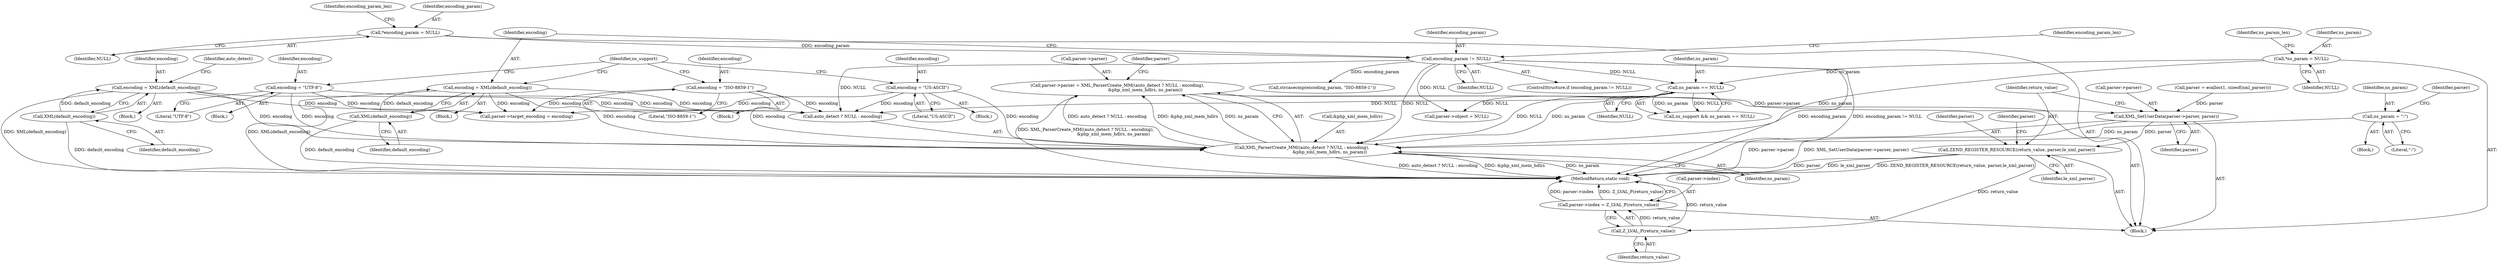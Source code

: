 digraph "0_php_dccda88f27a084bcbbb30198ace12b4e7ae961cc_9@pointer" {
"1000206" [label="(Call,parser->parser = XML_ParserCreate_MM((auto_detect ? NULL : encoding),\n                                         &php_xml_mem_hdlrs, ns_param))"];
"1000210" [label="(Call,XML_ParserCreate_MM((auto_detect ? NULL : encoding),\n                                         &php_xml_mem_hdlrs, ns_param))"];
"1000193" [label="(Call,ns_param == NULL)"];
"1000121" [label="(Call,*ns_param = NULL)"];
"1000132" [label="(Call,encoding_param != NULL)"];
"1000113" [label="(Call,*encoding_param = NULL)"];
"1000167" [label="(Call,encoding = \"UTF-8\")"];
"1000156" [label="(Call,encoding = \"ISO-8859-1\")"];
"1000178" [label="(Call,encoding = \"US-ASCII\")"];
"1000186" [label="(Call,encoding = XML(default_encoding))"];
"1000188" [label="(Call,XML(default_encoding))"];
"1000141" [label="(Call,encoding = XML(default_encoding))"];
"1000143" [label="(Call,XML(default_encoding))"];
"1000197" [label="(Call,ns_param = \":\")"];
"1000238" [label="(Call,XML_SetUserData(parser->parser, parser))"];
"1000243" [label="(Call,ZEND_REGISTER_RESOURCE(return_value, parser,le_xml_parser))"];
"1000251" [label="(Call,Z_LVAL_P(return_value))"];
"1000247" [label="(Call,parser->index = Z_LVAL_P(return_value))"];
"1000193" [label="(Call,ns_param == NULL)"];
"1000199" [label="(Literal,\":\")"];
"1000218" [label="(Call,parser->target_encoding = encoding)"];
"1000142" [label="(Identifier,encoding)"];
"1000253" [label="(MethodReturn,static void)"];
"1000217" [label="(Identifier,ns_param)"];
"1000118" [label="(Identifier,encoding_param_len)"];
"1000211" [label="(Call,auto_detect ? NULL : encoding)"];
"1000246" [label="(Identifier,le_xml_parser)"];
"1000113" [label="(Call,*encoding_param = NULL)"];
"1000158" [label="(Literal,\"ISO-8859-1\")"];
"1000200" [label="(Call,parser = ecalloc(1, sizeof(xml_parser)))"];
"1000251" [label="(Call,Z_LVAL_P(return_value))"];
"1000243" [label="(Call,ZEND_REGISTER_RESOURCE(return_value, parser,le_xml_parser))"];
"1000207" [label="(Call,parser->parser)"];
"1000114" [label="(Identifier,encoding_param)"];
"1000169" [label="(Literal,\"UTF-8\")"];
"1000245" [label="(Identifier,parser)"];
"1000106" [label="(Block,)"];
"1000244" [label="(Identifier,return_value)"];
"1000132" [label="(Call,encoding_param != NULL)"];
"1000167" [label="(Call,encoding = \"UTF-8\")"];
"1000156" [label="(Call,encoding = \"ISO-8859-1\")"];
"1000201" [label="(Identifier,parser)"];
"1000157" [label="(Identifier,encoding)"];
"1000180" [label="(Literal,\"US-ASCII\")"];
"1000210" [label="(Call,XML_ParserCreate_MM((auto_detect ? NULL : encoding),\n                                         &php_xml_mem_hdlrs, ns_param))"];
"1000134" [label="(Identifier,NULL)"];
"1000122" [label="(Identifier,ns_param)"];
"1000115" [label="(Identifier,NULL)"];
"1000143" [label="(Call,XML(default_encoding))"];
"1000155" [label="(Block,)"];
"1000249" [label="(Identifier,parser)"];
"1000144" [label="(Identifier,default_encoding)"];
"1000206" [label="(Call,parser->parser = XML_ParserCreate_MM((auto_detect ? NULL : encoding),\n                                         &php_xml_mem_hdlrs, ns_param))"];
"1000189" [label="(Identifier,default_encoding)"];
"1000247" [label="(Call,parser->index = Z_LVAL_P(return_value))"];
"1000220" [label="(Identifier,parser)"];
"1000126" [label="(Identifier,ns_param_len)"];
"1000186" [label="(Call,encoding = XML(default_encoding))"];
"1000185" [label="(Block,)"];
"1000141" [label="(Call,encoding = XML(default_encoding))"];
"1000215" [label="(Call,&php_xml_mem_hdlrs)"];
"1000242" [label="(Identifier,parser)"];
"1000252" [label="(Identifier,return_value)"];
"1000168" [label="(Identifier,encoding)"];
"1000166" [label="(Block,)"];
"1000123" [label="(Identifier,NULL)"];
"1000198" [label="(Identifier,ns_param)"];
"1000248" [label="(Call,parser->index)"];
"1000133" [label="(Identifier,encoding_param)"];
"1000228" [label="(Call,parser->object = NULL)"];
"1000191" [label="(Call,ns_support && ns_param == NULL)"];
"1000187" [label="(Identifier,encoding)"];
"1000192" [label="(Identifier,ns_support)"];
"1000188" [label="(Call,XML(default_encoding))"];
"1000196" [label="(Block,)"];
"1000178" [label="(Call,encoding = \"US-ASCII\")"];
"1000177" [label="(Block,)"];
"1000138" [label="(Identifier,encoding_param_len)"];
"1000238" [label="(Call,XML_SetUserData(parser->parser, parser))"];
"1000131" [label="(ControlStructure,if (encoding_param != NULL))"];
"1000121" [label="(Call,*ns_param = NULL)"];
"1000197" [label="(Call,ns_param = \":\")"];
"1000195" [label="(Identifier,NULL)"];
"1000179" [label="(Identifier,encoding)"];
"1000140" [label="(Block,)"];
"1000146" [label="(Identifier,auto_detect)"];
"1000239" [label="(Call,parser->parser)"];
"1000194" [label="(Identifier,ns_param)"];
"1000151" [label="(Call,strcasecmp(encoding_param, \"ISO-8859-1\"))"];
"1000206" -> "1000106"  [label="AST: "];
"1000206" -> "1000210"  [label="CFG: "];
"1000207" -> "1000206"  [label="AST: "];
"1000210" -> "1000206"  [label="AST: "];
"1000220" -> "1000206"  [label="CFG: "];
"1000206" -> "1000253"  [label="DDG: XML_ParserCreate_MM((auto_detect ? NULL : encoding),\n                                         &php_xml_mem_hdlrs, ns_param)"];
"1000210" -> "1000206"  [label="DDG: auto_detect ? NULL : encoding"];
"1000210" -> "1000206"  [label="DDG: &php_xml_mem_hdlrs"];
"1000210" -> "1000206"  [label="DDG: ns_param"];
"1000206" -> "1000238"  [label="DDG: parser->parser"];
"1000210" -> "1000217"  [label="CFG: "];
"1000211" -> "1000210"  [label="AST: "];
"1000215" -> "1000210"  [label="AST: "];
"1000217" -> "1000210"  [label="AST: "];
"1000210" -> "1000253"  [label="DDG: ns_param"];
"1000210" -> "1000253"  [label="DDG: auto_detect ? NULL : encoding"];
"1000210" -> "1000253"  [label="DDG: &php_xml_mem_hdlrs"];
"1000193" -> "1000210"  [label="DDG: NULL"];
"1000193" -> "1000210"  [label="DDG: ns_param"];
"1000132" -> "1000210"  [label="DDG: NULL"];
"1000167" -> "1000210"  [label="DDG: encoding"];
"1000156" -> "1000210"  [label="DDG: encoding"];
"1000178" -> "1000210"  [label="DDG: encoding"];
"1000186" -> "1000210"  [label="DDG: encoding"];
"1000141" -> "1000210"  [label="DDG: encoding"];
"1000121" -> "1000210"  [label="DDG: ns_param"];
"1000197" -> "1000210"  [label="DDG: ns_param"];
"1000193" -> "1000191"  [label="AST: "];
"1000193" -> "1000195"  [label="CFG: "];
"1000194" -> "1000193"  [label="AST: "];
"1000195" -> "1000193"  [label="AST: "];
"1000191" -> "1000193"  [label="CFG: "];
"1000193" -> "1000191"  [label="DDG: ns_param"];
"1000193" -> "1000191"  [label="DDG: NULL"];
"1000121" -> "1000193"  [label="DDG: ns_param"];
"1000132" -> "1000193"  [label="DDG: NULL"];
"1000193" -> "1000211"  [label="DDG: NULL"];
"1000193" -> "1000228"  [label="DDG: NULL"];
"1000121" -> "1000106"  [label="AST: "];
"1000121" -> "1000123"  [label="CFG: "];
"1000122" -> "1000121"  [label="AST: "];
"1000123" -> "1000121"  [label="AST: "];
"1000126" -> "1000121"  [label="CFG: "];
"1000132" -> "1000131"  [label="AST: "];
"1000132" -> "1000134"  [label="CFG: "];
"1000133" -> "1000132"  [label="AST: "];
"1000134" -> "1000132"  [label="AST: "];
"1000138" -> "1000132"  [label="CFG: "];
"1000187" -> "1000132"  [label="CFG: "];
"1000132" -> "1000253"  [label="DDG: encoding_param"];
"1000132" -> "1000253"  [label="DDG: encoding_param != NULL"];
"1000113" -> "1000132"  [label="DDG: encoding_param"];
"1000132" -> "1000151"  [label="DDG: encoding_param"];
"1000132" -> "1000211"  [label="DDG: NULL"];
"1000132" -> "1000228"  [label="DDG: NULL"];
"1000113" -> "1000106"  [label="AST: "];
"1000113" -> "1000115"  [label="CFG: "];
"1000114" -> "1000113"  [label="AST: "];
"1000115" -> "1000113"  [label="AST: "];
"1000118" -> "1000113"  [label="CFG: "];
"1000167" -> "1000166"  [label="AST: "];
"1000167" -> "1000169"  [label="CFG: "];
"1000168" -> "1000167"  [label="AST: "];
"1000169" -> "1000167"  [label="AST: "];
"1000192" -> "1000167"  [label="CFG: "];
"1000167" -> "1000211"  [label="DDG: encoding"];
"1000167" -> "1000218"  [label="DDG: encoding"];
"1000156" -> "1000155"  [label="AST: "];
"1000156" -> "1000158"  [label="CFG: "];
"1000157" -> "1000156"  [label="AST: "];
"1000158" -> "1000156"  [label="AST: "];
"1000192" -> "1000156"  [label="CFG: "];
"1000156" -> "1000211"  [label="DDG: encoding"];
"1000156" -> "1000218"  [label="DDG: encoding"];
"1000178" -> "1000177"  [label="AST: "];
"1000178" -> "1000180"  [label="CFG: "];
"1000179" -> "1000178"  [label="AST: "];
"1000180" -> "1000178"  [label="AST: "];
"1000192" -> "1000178"  [label="CFG: "];
"1000178" -> "1000211"  [label="DDG: encoding"];
"1000178" -> "1000218"  [label="DDG: encoding"];
"1000186" -> "1000185"  [label="AST: "];
"1000186" -> "1000188"  [label="CFG: "];
"1000187" -> "1000186"  [label="AST: "];
"1000188" -> "1000186"  [label="AST: "];
"1000192" -> "1000186"  [label="CFG: "];
"1000186" -> "1000253"  [label="DDG: XML(default_encoding)"];
"1000188" -> "1000186"  [label="DDG: default_encoding"];
"1000186" -> "1000211"  [label="DDG: encoding"];
"1000186" -> "1000218"  [label="DDG: encoding"];
"1000188" -> "1000189"  [label="CFG: "];
"1000189" -> "1000188"  [label="AST: "];
"1000188" -> "1000253"  [label="DDG: default_encoding"];
"1000141" -> "1000140"  [label="AST: "];
"1000141" -> "1000143"  [label="CFG: "];
"1000142" -> "1000141"  [label="AST: "];
"1000143" -> "1000141"  [label="AST: "];
"1000146" -> "1000141"  [label="CFG: "];
"1000141" -> "1000253"  [label="DDG: XML(default_encoding)"];
"1000143" -> "1000141"  [label="DDG: default_encoding"];
"1000141" -> "1000211"  [label="DDG: encoding"];
"1000141" -> "1000218"  [label="DDG: encoding"];
"1000143" -> "1000144"  [label="CFG: "];
"1000144" -> "1000143"  [label="AST: "];
"1000143" -> "1000253"  [label="DDG: default_encoding"];
"1000197" -> "1000196"  [label="AST: "];
"1000197" -> "1000199"  [label="CFG: "];
"1000198" -> "1000197"  [label="AST: "];
"1000199" -> "1000197"  [label="AST: "];
"1000201" -> "1000197"  [label="CFG: "];
"1000238" -> "1000106"  [label="AST: "];
"1000238" -> "1000242"  [label="CFG: "];
"1000239" -> "1000238"  [label="AST: "];
"1000242" -> "1000238"  [label="AST: "];
"1000244" -> "1000238"  [label="CFG: "];
"1000238" -> "1000253"  [label="DDG: parser->parser"];
"1000238" -> "1000253"  [label="DDG: XML_SetUserData(parser->parser, parser)"];
"1000200" -> "1000238"  [label="DDG: parser"];
"1000238" -> "1000243"  [label="DDG: parser"];
"1000243" -> "1000106"  [label="AST: "];
"1000243" -> "1000246"  [label="CFG: "];
"1000244" -> "1000243"  [label="AST: "];
"1000245" -> "1000243"  [label="AST: "];
"1000246" -> "1000243"  [label="AST: "];
"1000249" -> "1000243"  [label="CFG: "];
"1000243" -> "1000253"  [label="DDG: parser"];
"1000243" -> "1000253"  [label="DDG: le_xml_parser"];
"1000243" -> "1000253"  [label="DDG: ZEND_REGISTER_RESOURCE(return_value, parser,le_xml_parser)"];
"1000243" -> "1000251"  [label="DDG: return_value"];
"1000251" -> "1000247"  [label="AST: "];
"1000251" -> "1000252"  [label="CFG: "];
"1000252" -> "1000251"  [label="AST: "];
"1000247" -> "1000251"  [label="CFG: "];
"1000251" -> "1000253"  [label="DDG: return_value"];
"1000251" -> "1000247"  [label="DDG: return_value"];
"1000247" -> "1000106"  [label="AST: "];
"1000248" -> "1000247"  [label="AST: "];
"1000253" -> "1000247"  [label="CFG: "];
"1000247" -> "1000253"  [label="DDG: parser->index"];
"1000247" -> "1000253"  [label="DDG: Z_LVAL_P(return_value)"];
}
